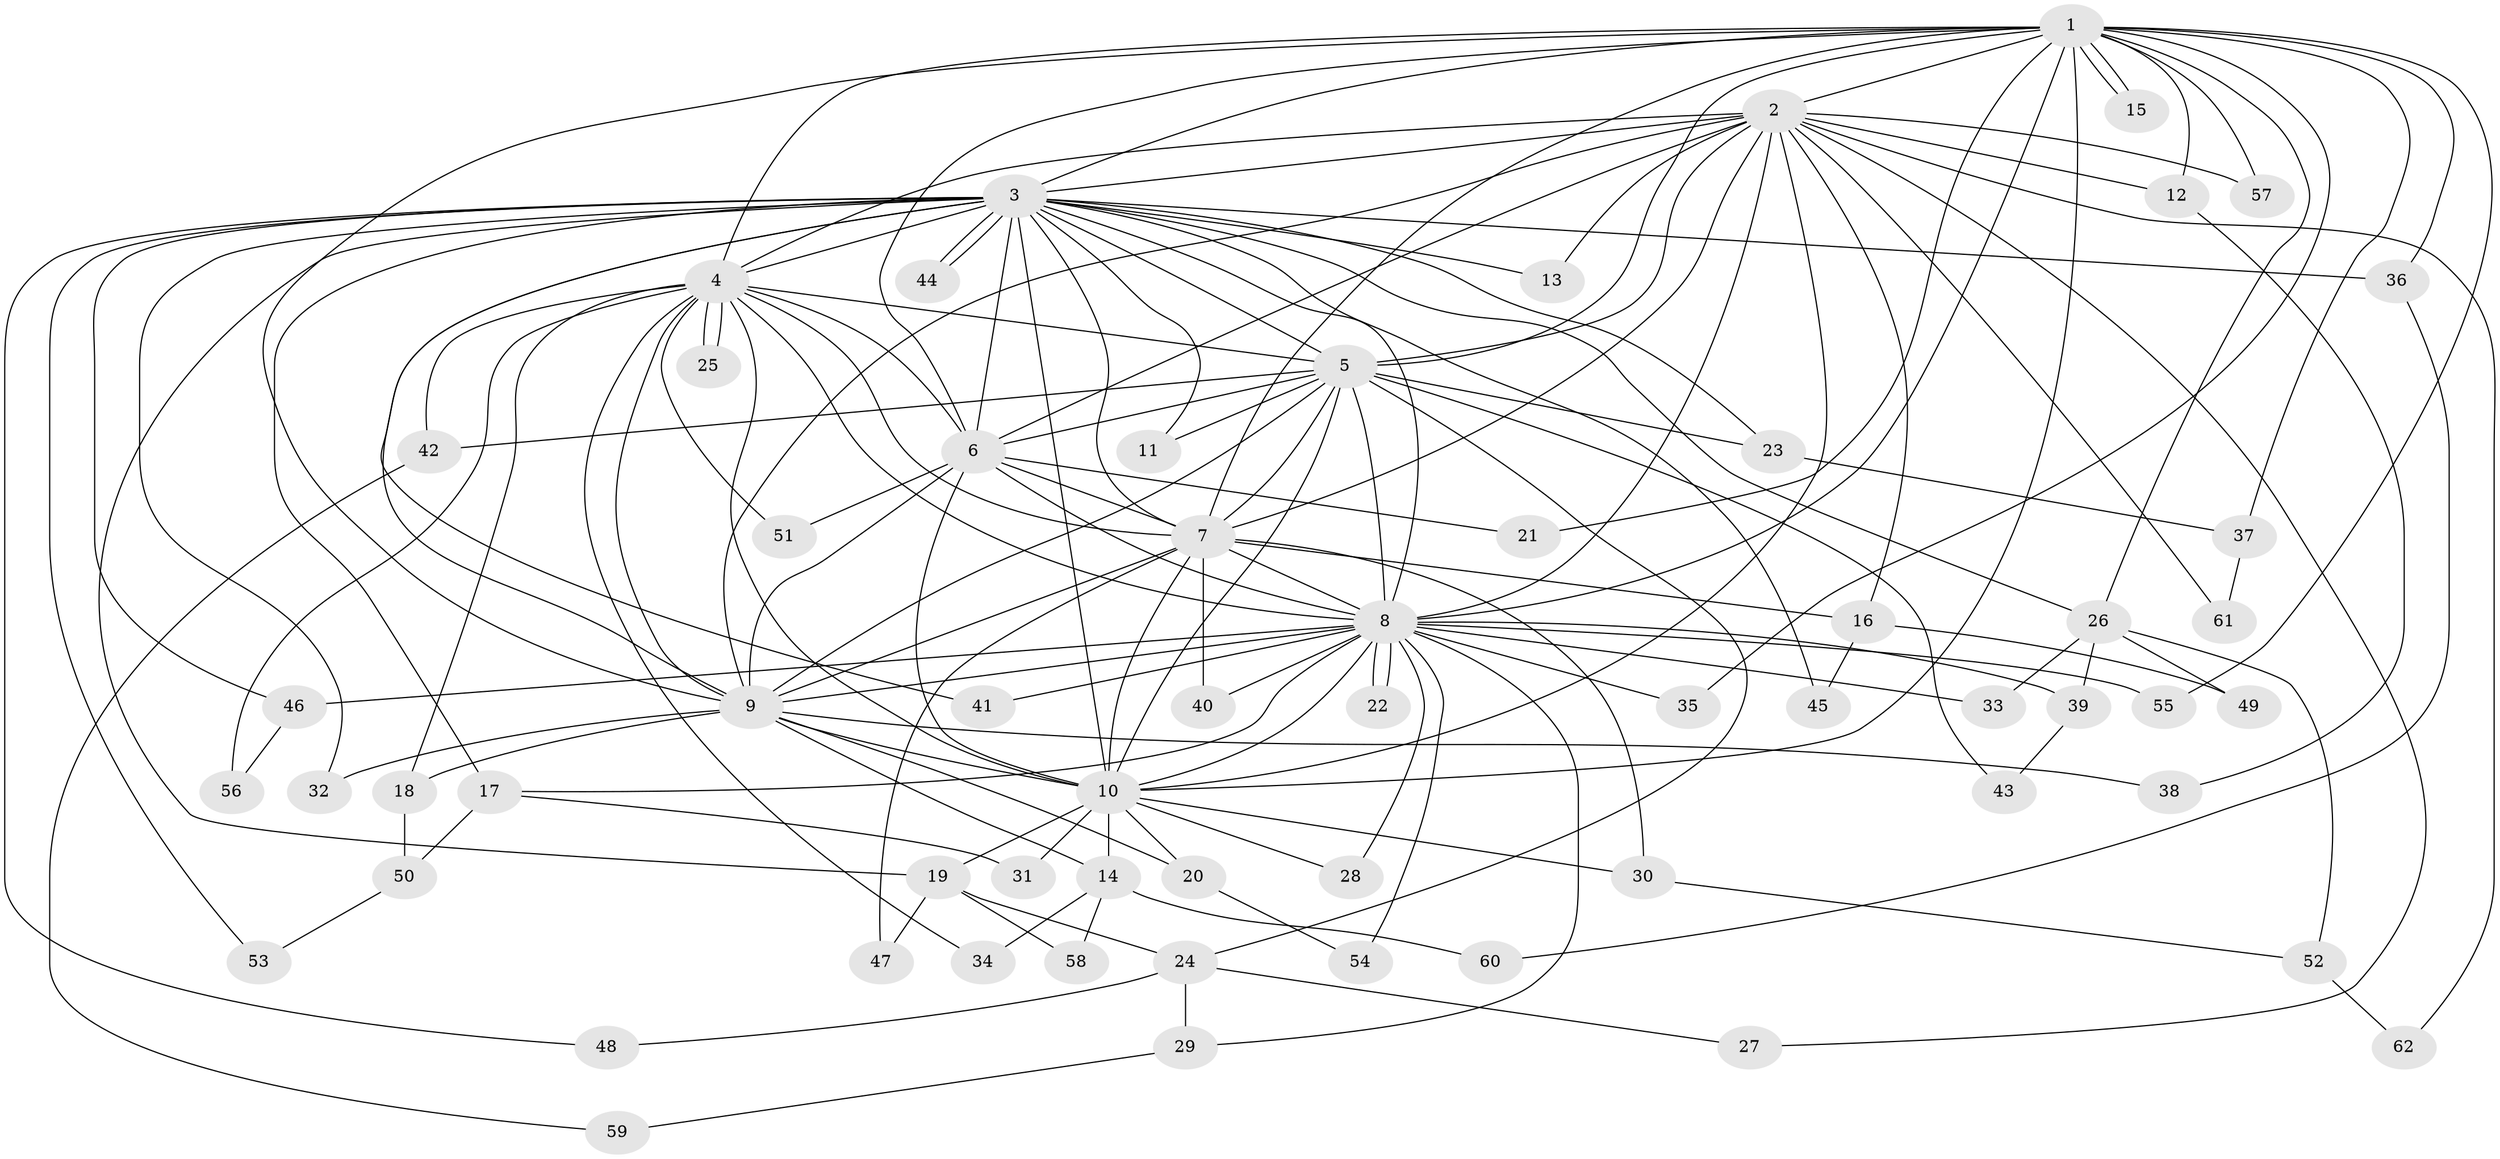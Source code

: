 // coarse degree distribution, {22: 0.02127659574468085, 15: 0.02127659574468085, 21: 0.02127659574468085, 9: 0.02127659574468085, 19: 0.02127659574468085, 13: 0.02127659574468085, 12: 0.02127659574468085, 1: 0.0425531914893617, 3: 0.1702127659574468, 2: 0.5319148936170213, 4: 0.0851063829787234, 7: 0.02127659574468085}
// Generated by graph-tools (version 1.1) at 2025/41/03/06/25 10:41:40]
// undirected, 62 vertices, 149 edges
graph export_dot {
graph [start="1"]
  node [color=gray90,style=filled];
  1;
  2;
  3;
  4;
  5;
  6;
  7;
  8;
  9;
  10;
  11;
  12;
  13;
  14;
  15;
  16;
  17;
  18;
  19;
  20;
  21;
  22;
  23;
  24;
  25;
  26;
  27;
  28;
  29;
  30;
  31;
  32;
  33;
  34;
  35;
  36;
  37;
  38;
  39;
  40;
  41;
  42;
  43;
  44;
  45;
  46;
  47;
  48;
  49;
  50;
  51;
  52;
  53;
  54;
  55;
  56;
  57;
  58;
  59;
  60;
  61;
  62;
  1 -- 2;
  1 -- 3;
  1 -- 4;
  1 -- 5;
  1 -- 6;
  1 -- 7;
  1 -- 8;
  1 -- 9;
  1 -- 10;
  1 -- 12;
  1 -- 15;
  1 -- 15;
  1 -- 21;
  1 -- 26;
  1 -- 35;
  1 -- 36;
  1 -- 37;
  1 -- 55;
  1 -- 57;
  2 -- 3;
  2 -- 4;
  2 -- 5;
  2 -- 6;
  2 -- 7;
  2 -- 8;
  2 -- 9;
  2 -- 10;
  2 -- 12;
  2 -- 13;
  2 -- 16;
  2 -- 27;
  2 -- 57;
  2 -- 61;
  2 -- 62;
  3 -- 4;
  3 -- 5;
  3 -- 6;
  3 -- 7;
  3 -- 8;
  3 -- 9;
  3 -- 10;
  3 -- 11;
  3 -- 13;
  3 -- 17;
  3 -- 19;
  3 -- 23;
  3 -- 26;
  3 -- 32;
  3 -- 36;
  3 -- 41;
  3 -- 44;
  3 -- 44;
  3 -- 45;
  3 -- 46;
  3 -- 48;
  3 -- 53;
  4 -- 5;
  4 -- 6;
  4 -- 7;
  4 -- 8;
  4 -- 9;
  4 -- 10;
  4 -- 18;
  4 -- 25;
  4 -- 25;
  4 -- 34;
  4 -- 42;
  4 -- 51;
  4 -- 56;
  5 -- 6;
  5 -- 7;
  5 -- 8;
  5 -- 9;
  5 -- 10;
  5 -- 11;
  5 -- 23;
  5 -- 24;
  5 -- 42;
  5 -- 43;
  6 -- 7;
  6 -- 8;
  6 -- 9;
  6 -- 10;
  6 -- 21;
  6 -- 51;
  7 -- 8;
  7 -- 9;
  7 -- 10;
  7 -- 16;
  7 -- 30;
  7 -- 40;
  7 -- 47;
  8 -- 9;
  8 -- 10;
  8 -- 17;
  8 -- 22;
  8 -- 22;
  8 -- 28;
  8 -- 29;
  8 -- 33;
  8 -- 35;
  8 -- 39;
  8 -- 40;
  8 -- 41;
  8 -- 46;
  8 -- 54;
  8 -- 55;
  9 -- 10;
  9 -- 14;
  9 -- 18;
  9 -- 20;
  9 -- 32;
  9 -- 38;
  10 -- 14;
  10 -- 19;
  10 -- 20;
  10 -- 28;
  10 -- 30;
  10 -- 31;
  12 -- 38;
  14 -- 34;
  14 -- 58;
  14 -- 60;
  16 -- 45;
  16 -- 49;
  17 -- 31;
  17 -- 50;
  18 -- 50;
  19 -- 24;
  19 -- 47;
  19 -- 58;
  20 -- 54;
  23 -- 37;
  24 -- 27;
  24 -- 29;
  24 -- 48;
  26 -- 33;
  26 -- 39;
  26 -- 49;
  26 -- 52;
  29 -- 59;
  30 -- 52;
  36 -- 60;
  37 -- 61;
  39 -- 43;
  42 -- 59;
  46 -- 56;
  50 -- 53;
  52 -- 62;
}
